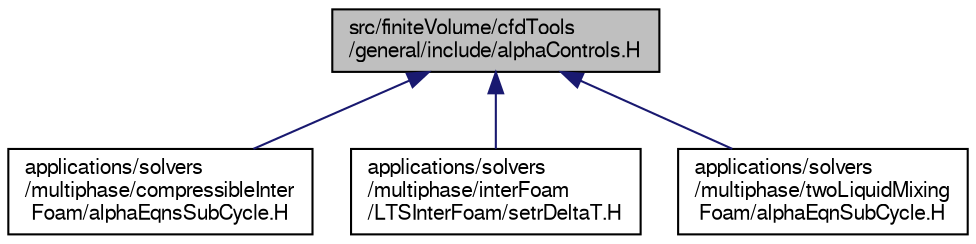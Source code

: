 digraph "src/finiteVolume/cfdTools/general/include/alphaControls.H"
{
  bgcolor="transparent";
  edge [fontname="FreeSans",fontsize="10",labelfontname="FreeSans",labelfontsize="10"];
  node [fontname="FreeSans",fontsize="10",shape=record];
  Node1 [label="src/finiteVolume/cfdTools\l/general/include/alphaControls.H",height=0.2,width=0.4,color="black", fillcolor="grey75", style="filled", fontcolor="black"];
  Node1 -> Node2 [dir="back",color="midnightblue",fontsize="10",style="solid",fontname="FreeSans"];
  Node2 [label="applications/solvers\l/multiphase/compressibleInter\lFoam/alphaEqnsSubCycle.H",height=0.2,width=0.4,color="black",URL="$a38540.html"];
  Node1 -> Node3 [dir="back",color="midnightblue",fontsize="10",style="solid",fontname="FreeSans"];
  Node3 [label="applications/solvers\l/multiphase/interFoam\l/LTSInterFoam/setrDeltaT.H",height=0.2,width=0.4,color="black",URL="$a38441.html"];
  Node1 -> Node4 [dir="back",color="midnightblue",fontsize="10",style="solid",fontname="FreeSans"];
  Node4 [label="applications/solvers\l/multiphase/twoLiquidMixing\lFoam/alphaEqnSubCycle.H",height=0.2,width=0.4,color="black",URL="$a38585.html"];
}
